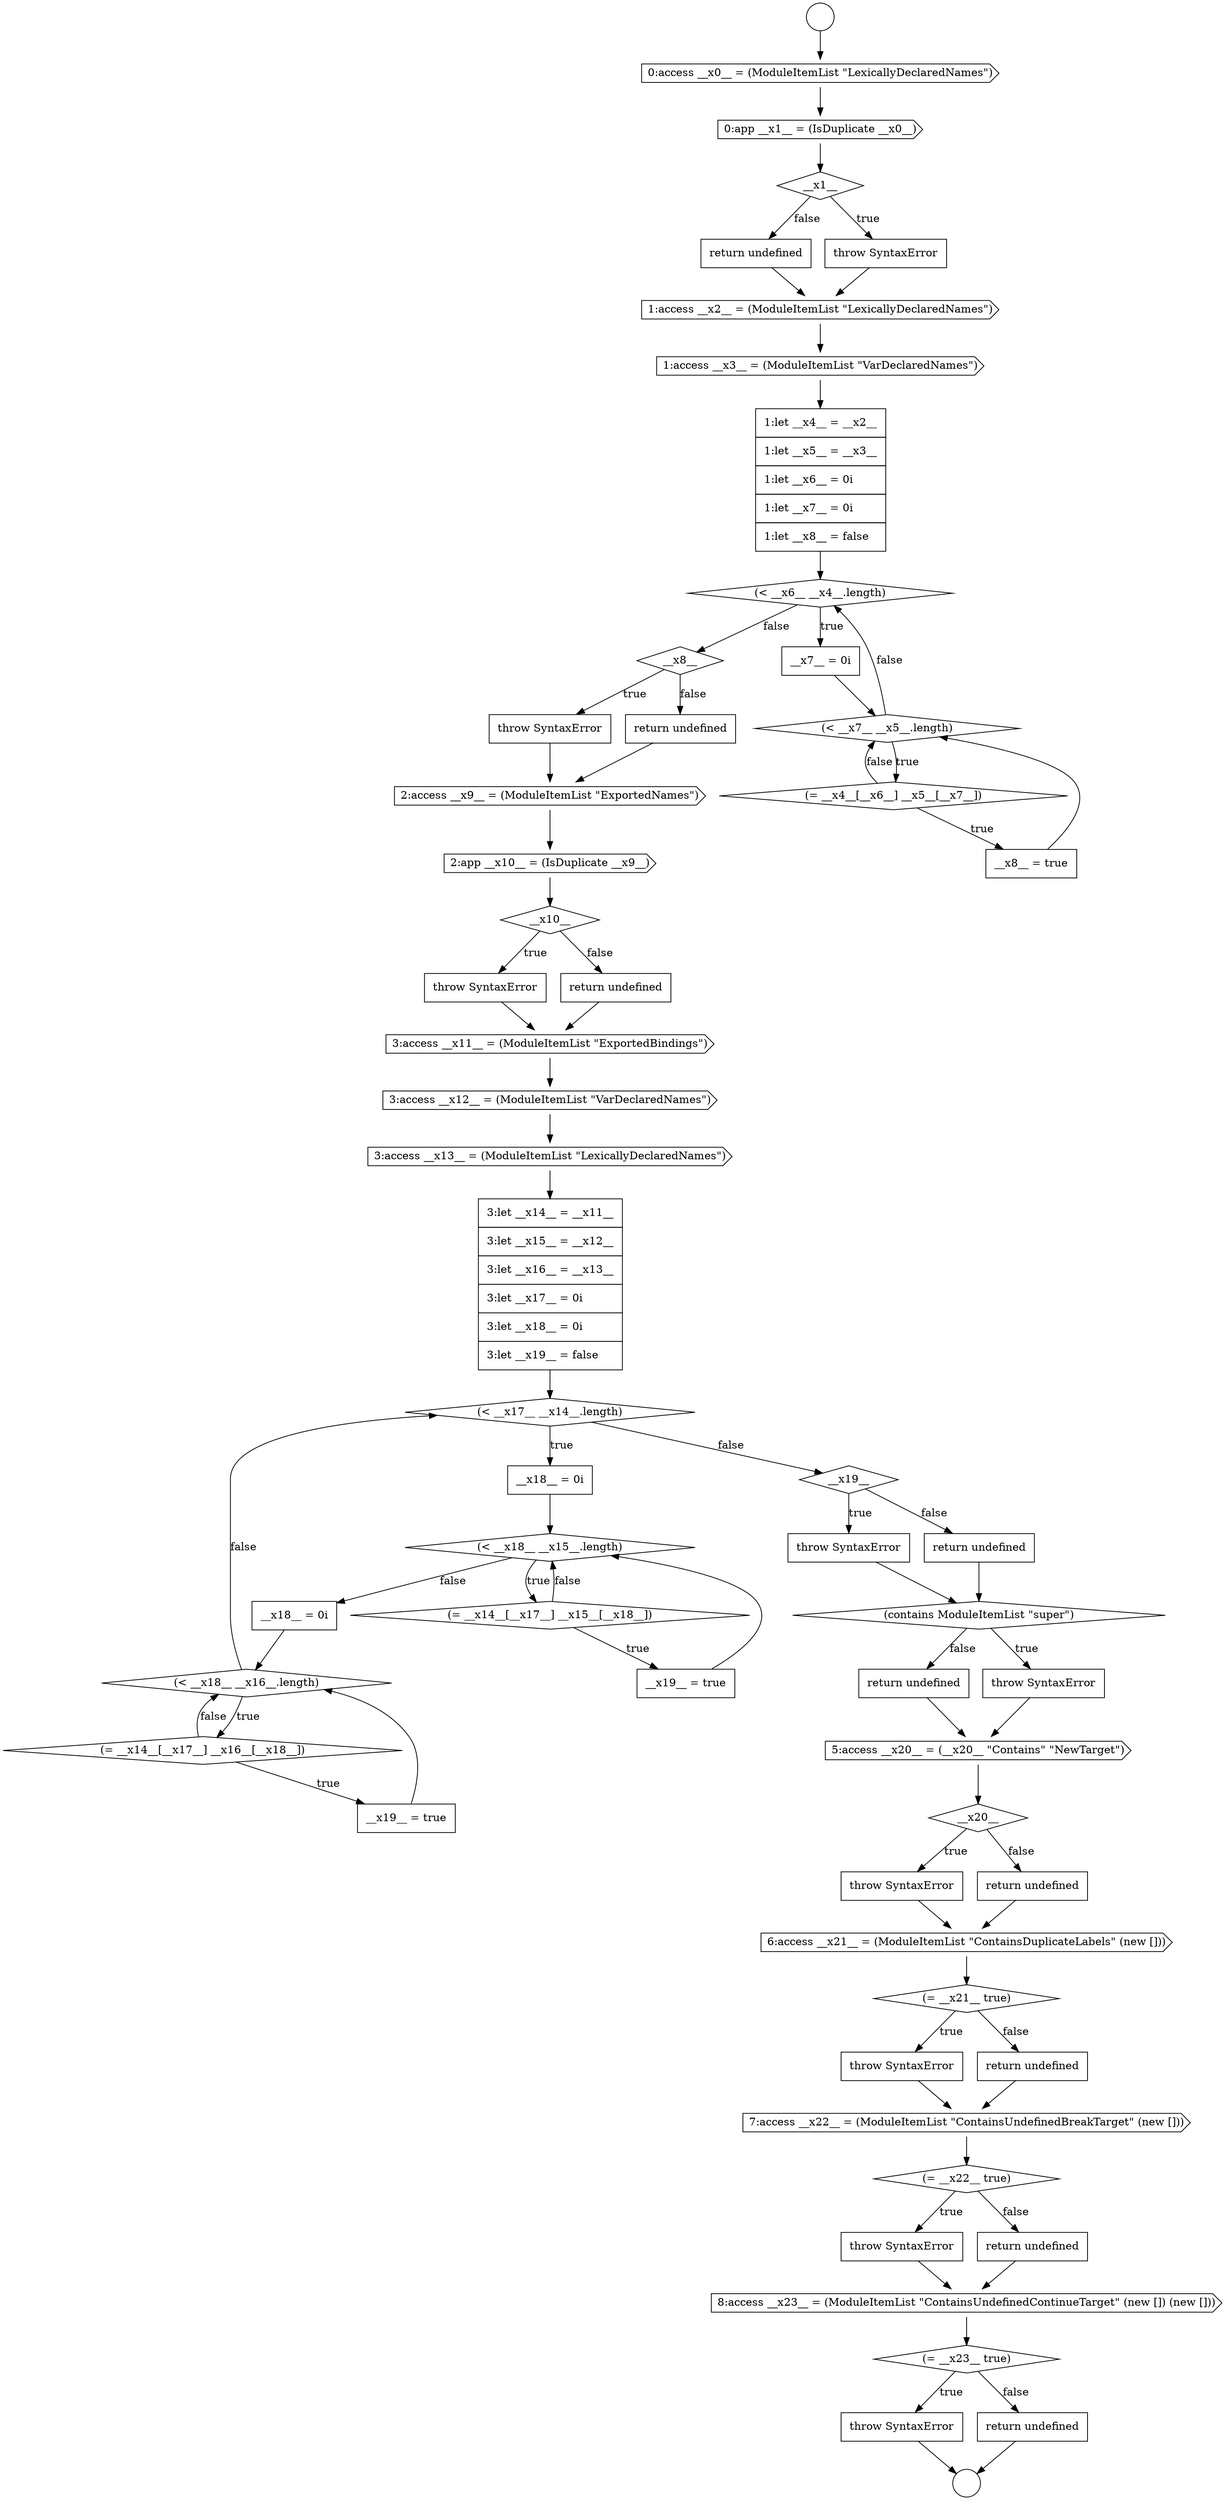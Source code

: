 digraph {
  node21124 [shape=none, margin=0, label=<<font color="black">
    <table border="0" cellborder="1" cellspacing="0" cellpadding="10">
      <tr><td align="left">throw SyntaxError</td></tr>
    </table>
  </font>> color="black" fillcolor="white" style=filled]
  node21128 [shape=diamond, label=<<font color="black">__x10__</font>> color="black" fillcolor="white" style=filled]
  node21132 [shape=cds, label=<<font color="black">3:access __x12__ = (ModuleItemList &quot;VarDeclaredNames&quot;)</font>> color="black" fillcolor="white" style=filled]
  node21118 [shape=diamond, label=<<font color="black">(&lt; __x6__ __x4__.length)</font>> color="black" fillcolor="white" style=filled]
  node21133 [shape=cds, label=<<font color="black">3:access __x13__ = (ModuleItemList &quot;LexicallyDeclaredNames&quot;)</font>> color="black" fillcolor="white" style=filled]
  node21138 [shape=diamond, label=<<font color="black">(= __x14__[__x17__] __x15__[__x18__])</font>> color="black" fillcolor="white" style=filled]
  node21154 [shape=cds, label=<<font color="black">6:access __x21__ = (ModuleItemList &quot;ContainsDuplicateLabels&quot; (new []))</font>> color="black" fillcolor="white" style=filled]
  node21134 [shape=none, margin=0, label=<<font color="black">
    <table border="0" cellborder="1" cellspacing="0" cellpadding="10">
      <tr><td align="left">3:let __x14__ = __x11__</td></tr>
      <tr><td align="left">3:let __x15__ = __x12__</td></tr>
      <tr><td align="left">3:let __x16__ = __x13__</td></tr>
      <tr><td align="left">3:let __x17__ = 0i</td></tr>
      <tr><td align="left">3:let __x18__ = 0i</td></tr>
      <tr><td align="left">3:let __x19__ = false</td></tr>
    </table>
  </font>> color="black" fillcolor="white" style=filled]
  node21145 [shape=none, margin=0, label=<<font color="black">
    <table border="0" cellborder="1" cellspacing="0" cellpadding="10">
      <tr><td align="left">throw SyntaxError</td></tr>
    </table>
  </font>> color="black" fillcolor="white" style=filled]
  node21164 [shape=none, margin=0, label=<<font color="black">
    <table border="0" cellborder="1" cellspacing="0" cellpadding="10">
      <tr><td align="left">throw SyntaxError</td></tr>
    </table>
  </font>> color="black" fillcolor="white" style=filled]
  node21136 [shape=none, margin=0, label=<<font color="black">
    <table border="0" cellborder="1" cellspacing="0" cellpadding="10">
      <tr><td align="left">__x18__ = 0i</td></tr>
    </table>
  </font>> color="black" fillcolor="white" style=filled]
  node21114 [shape=none, margin=0, label=<<font color="black">
    <table border="0" cellborder="1" cellspacing="0" cellpadding="10">
      <tr><td align="left">return undefined</td></tr>
    </table>
  </font>> color="black" fillcolor="white" style=filled]
  node21149 [shape=none, margin=0, label=<<font color="black">
    <table border="0" cellborder="1" cellspacing="0" cellpadding="10">
      <tr><td align="left">return undefined</td></tr>
    </table>
  </font>> color="black" fillcolor="white" style=filled]
  node21111 [shape=cds, label=<<font color="black">0:app __x1__ = (IsDuplicate __x0__)</font>> color="black" fillcolor="white" style=filled]
  node21139 [shape=none, margin=0, label=<<font color="black">
    <table border="0" cellborder="1" cellspacing="0" cellpadding="10">
      <tr><td align="left">__x19__ = true</td></tr>
    </table>
  </font>> color="black" fillcolor="white" style=filled]
  node21156 [shape=none, margin=0, label=<<font color="black">
    <table border="0" cellborder="1" cellspacing="0" cellpadding="10">
      <tr><td align="left">throw SyntaxError</td></tr>
    </table>
  </font>> color="black" fillcolor="white" style=filled]
  node21143 [shape=none, margin=0, label=<<font color="black">
    <table border="0" cellborder="1" cellspacing="0" cellpadding="10">
      <tr><td align="left">__x19__ = true</td></tr>
    </table>
  </font>> color="black" fillcolor="white" style=filled]
  node21160 [shape=none, margin=0, label=<<font color="black">
    <table border="0" cellborder="1" cellspacing="0" cellpadding="10">
      <tr><td align="left">throw SyntaxError</td></tr>
    </table>
  </font>> color="black" fillcolor="white" style=filled]
  node21110 [shape=cds, label=<<font color="black">0:access __x0__ = (ModuleItemList &quot;LexicallyDeclaredNames&quot;)</font>> color="black" fillcolor="white" style=filled]
  node21123 [shape=diamond, label=<<font color="black">__x8__</font>> color="black" fillcolor="white" style=filled]
  node21115 [shape=cds, label=<<font color="black">1:access __x2__ = (ModuleItemList &quot;LexicallyDeclaredNames&quot;)</font>> color="black" fillcolor="white" style=filled]
  node21150 [shape=cds, label=<<font color="black">5:access __x20__ = (__x20__ &quot;Contains&quot; &quot;NewTarget&quot;)</font>> color="black" fillcolor="white" style=filled]
  node21155 [shape=diamond, label=<<font color="black">(= __x21__ true)</font>> color="black" fillcolor="white" style=filled]
  node21127 [shape=cds, label=<<font color="black">2:app __x10__ = (IsDuplicate __x9__)</font>> color="black" fillcolor="white" style=filled]
  node21162 [shape=cds, label=<<font color="black">8:access __x23__ = (ModuleItemList &quot;ContainsUndefinedContinueTarget&quot; (new []) (new []))</font>> color="black" fillcolor="white" style=filled]
  node21119 [shape=none, margin=0, label=<<font color="black">
    <table border="0" cellborder="1" cellspacing="0" cellpadding="10">
      <tr><td align="left">__x7__ = 0i</td></tr>
    </table>
  </font>> color="black" fillcolor="white" style=filled]
  node21146 [shape=none, margin=0, label=<<font color="black">
    <table border="0" cellborder="1" cellspacing="0" cellpadding="10">
      <tr><td align="left">return undefined</td></tr>
    </table>
  </font>> color="black" fillcolor="white" style=filled]
  node21159 [shape=diamond, label=<<font color="black">(= __x22__ true)</font>> color="black" fillcolor="white" style=filled]
  node21165 [shape=none, margin=0, label=<<font color="black">
    <table border="0" cellborder="1" cellspacing="0" cellpadding="10">
      <tr><td align="left">return undefined</td></tr>
    </table>
  </font>> color="black" fillcolor="white" style=filled]
  node21142 [shape=diamond, label=<<font color="black">(= __x14__[__x17__] __x16__[__x18__])</font>> color="black" fillcolor="white" style=filled]
  node21116 [shape=cds, label=<<font color="black">1:access __x3__ = (ModuleItemList &quot;VarDeclaredNames&quot;)</font>> color="black" fillcolor="white" style=filled]
  node21151 [shape=diamond, label=<<font color="black">__x20__</font>> color="black" fillcolor="white" style=filled]
  node21122 [shape=none, margin=0, label=<<font color="black">
    <table border="0" cellborder="1" cellspacing="0" cellpadding="10">
      <tr><td align="left">__x8__ = true</td></tr>
    </table>
  </font>> color="black" fillcolor="white" style=filled]
  node21109 [shape=circle label=" " color="black" fillcolor="white" style=filled]
  node21161 [shape=none, margin=0, label=<<font color="black">
    <table border="0" cellborder="1" cellspacing="0" cellpadding="10">
      <tr><td align="left">return undefined</td></tr>
    </table>
  </font>> color="black" fillcolor="white" style=filled]
  node21129 [shape=none, margin=0, label=<<font color="black">
    <table border="0" cellborder="1" cellspacing="0" cellpadding="10">
      <tr><td align="left">throw SyntaxError</td></tr>
    </table>
  </font>> color="black" fillcolor="white" style=filled]
  node21141 [shape=diamond, label=<<font color="black">(&lt; __x18__ __x16__.length)</font>> color="black" fillcolor="white" style=filled]
  node21130 [shape=none, margin=0, label=<<font color="black">
    <table border="0" cellborder="1" cellspacing="0" cellpadding="10">
      <tr><td align="left">return undefined</td></tr>
    </table>
  </font>> color="black" fillcolor="white" style=filled]
  node21147 [shape=diamond, label=<<font color="black">(contains ModuleItemList &quot;super&quot;)</font>> color="black" fillcolor="white" style=filled]
  node21126 [shape=cds, label=<<font color="black">2:access __x9__ = (ModuleItemList &quot;ExportedNames&quot;)</font>> color="black" fillcolor="white" style=filled]
  node21163 [shape=diamond, label=<<font color="black">(= __x23__ true)</font>> color="black" fillcolor="white" style=filled]
  node21137 [shape=diamond, label=<<font color="black">(&lt; __x18__ __x15__.length)</font>> color="black" fillcolor="white" style=filled]
  node21158 [shape=cds, label=<<font color="black">7:access __x22__ = (ModuleItemList &quot;ContainsUndefinedBreakTarget&quot; (new []))</font>> color="black" fillcolor="white" style=filled]
  node21135 [shape=diamond, label=<<font color="black">(&lt; __x17__ __x14__.length)</font>> color="black" fillcolor="white" style=filled]
  node21152 [shape=none, margin=0, label=<<font color="black">
    <table border="0" cellborder="1" cellspacing="0" cellpadding="10">
      <tr><td align="left">throw SyntaxError</td></tr>
    </table>
  </font>> color="black" fillcolor="white" style=filled]
  node21120 [shape=diamond, label=<<font color="black">(&lt; __x7__ __x5__.length)</font>> color="black" fillcolor="white" style=filled]
  node21140 [shape=none, margin=0, label=<<font color="black">
    <table border="0" cellborder="1" cellspacing="0" cellpadding="10">
      <tr><td align="left">__x18__ = 0i</td></tr>
    </table>
  </font>> color="black" fillcolor="white" style=filled]
  node21157 [shape=none, margin=0, label=<<font color="black">
    <table border="0" cellborder="1" cellspacing="0" cellpadding="10">
      <tr><td align="left">return undefined</td></tr>
    </table>
  </font>> color="black" fillcolor="white" style=filled]
  node21108 [shape=circle label=" " color="black" fillcolor="white" style=filled]
  node21125 [shape=none, margin=0, label=<<font color="black">
    <table border="0" cellborder="1" cellspacing="0" cellpadding="10">
      <tr><td align="left">return undefined</td></tr>
    </table>
  </font>> color="black" fillcolor="white" style=filled]
  node21144 [shape=diamond, label=<<font color="black">__x19__</font>> color="black" fillcolor="white" style=filled]
  node21117 [shape=none, margin=0, label=<<font color="black">
    <table border="0" cellborder="1" cellspacing="0" cellpadding="10">
      <tr><td align="left">1:let __x4__ = __x2__</td></tr>
      <tr><td align="left">1:let __x5__ = __x3__</td></tr>
      <tr><td align="left">1:let __x6__ = 0i</td></tr>
      <tr><td align="left">1:let __x7__ = 0i</td></tr>
      <tr><td align="left">1:let __x8__ = false</td></tr>
    </table>
  </font>> color="black" fillcolor="white" style=filled]
  node21112 [shape=diamond, label=<<font color="black">__x1__</font>> color="black" fillcolor="white" style=filled]
  node21121 [shape=diamond, label=<<font color="black">(= __x4__[__x6__] __x5__[__x7__])</font>> color="black" fillcolor="white" style=filled]
  node21131 [shape=cds, label=<<font color="black">3:access __x11__ = (ModuleItemList &quot;ExportedBindings&quot;)</font>> color="black" fillcolor="white" style=filled]
  node21148 [shape=none, margin=0, label=<<font color="black">
    <table border="0" cellborder="1" cellspacing="0" cellpadding="10">
      <tr><td align="left">throw SyntaxError</td></tr>
    </table>
  </font>> color="black" fillcolor="white" style=filled]
  node21113 [shape=none, margin=0, label=<<font color="black">
    <table border="0" cellborder="1" cellspacing="0" cellpadding="10">
      <tr><td align="left">throw SyntaxError</td></tr>
    </table>
  </font>> color="black" fillcolor="white" style=filled]
  node21153 [shape=none, margin=0, label=<<font color="black">
    <table border="0" cellborder="1" cellspacing="0" cellpadding="10">
      <tr><td align="left">return undefined</td></tr>
    </table>
  </font>> color="black" fillcolor="white" style=filled]
  node21131 -> node21132 [ color="black"]
  node21149 -> node21150 [ color="black"]
  node21135 -> node21136 [label=<<font color="black">true</font>> color="black"]
  node21135 -> node21144 [label=<<font color="black">false</font>> color="black"]
  node21129 -> node21131 [ color="black"]
  node21111 -> node21112 [ color="black"]
  node21148 -> node21150 [ color="black"]
  node21162 -> node21163 [ color="black"]
  node21161 -> node21162 [ color="black"]
  node21124 -> node21126 [ color="black"]
  node21156 -> node21158 [ color="black"]
  node21152 -> node21154 [ color="black"]
  node21115 -> node21116 [ color="black"]
  node21165 -> node21109 [ color="black"]
  node21117 -> node21118 [ color="black"]
  node21138 -> node21139 [label=<<font color="black">true</font>> color="black"]
  node21138 -> node21137 [label=<<font color="black">false</font>> color="black"]
  node21108 -> node21110 [ color="black"]
  node21144 -> node21145 [label=<<font color="black">true</font>> color="black"]
  node21144 -> node21146 [label=<<font color="black">false</font>> color="black"]
  node21134 -> node21135 [ color="black"]
  node21126 -> node21127 [ color="black"]
  node21120 -> node21121 [label=<<font color="black">true</font>> color="black"]
  node21120 -> node21118 [label=<<font color="black">false</font>> color="black"]
  node21116 -> node21117 [ color="black"]
  node21141 -> node21142 [label=<<font color="black">true</font>> color="black"]
  node21141 -> node21135 [label=<<font color="black">false</font>> color="black"]
  node21132 -> node21133 [ color="black"]
  node21142 -> node21143 [label=<<font color="black">true</font>> color="black"]
  node21142 -> node21141 [label=<<font color="black">false</font>> color="black"]
  node21113 -> node21115 [ color="black"]
  node21118 -> node21119 [label=<<font color="black">true</font>> color="black"]
  node21118 -> node21123 [label=<<font color="black">false</font>> color="black"]
  node21114 -> node21115 [ color="black"]
  node21122 -> node21120 [ color="black"]
  node21127 -> node21128 [ color="black"]
  node21112 -> node21113 [label=<<font color="black">true</font>> color="black"]
  node21112 -> node21114 [label=<<font color="black">false</font>> color="black"]
  node21164 -> node21109 [ color="black"]
  node21133 -> node21134 [ color="black"]
  node21145 -> node21147 [ color="black"]
  node21137 -> node21138 [label=<<font color="black">true</font>> color="black"]
  node21137 -> node21140 [label=<<font color="black">false</font>> color="black"]
  node21158 -> node21159 [ color="black"]
  node21159 -> node21160 [label=<<font color="black">true</font>> color="black"]
  node21159 -> node21161 [label=<<font color="black">false</font>> color="black"]
  node21130 -> node21131 [ color="black"]
  node21119 -> node21120 [ color="black"]
  node21151 -> node21152 [label=<<font color="black">true</font>> color="black"]
  node21151 -> node21153 [label=<<font color="black">false</font>> color="black"]
  node21123 -> node21124 [label=<<font color="black">true</font>> color="black"]
  node21123 -> node21125 [label=<<font color="black">false</font>> color="black"]
  node21139 -> node21137 [ color="black"]
  node21136 -> node21137 [ color="black"]
  node21154 -> node21155 [ color="black"]
  node21121 -> node21122 [label=<<font color="black">true</font>> color="black"]
  node21121 -> node21120 [label=<<font color="black">false</font>> color="black"]
  node21146 -> node21147 [ color="black"]
  node21150 -> node21151 [ color="black"]
  node21147 -> node21148 [label=<<font color="black">true</font>> color="black"]
  node21147 -> node21149 [label=<<font color="black">false</font>> color="black"]
  node21157 -> node21158 [ color="black"]
  node21163 -> node21164 [label=<<font color="black">true</font>> color="black"]
  node21163 -> node21165 [label=<<font color="black">false</font>> color="black"]
  node21155 -> node21156 [label=<<font color="black">true</font>> color="black"]
  node21155 -> node21157 [label=<<font color="black">false</font>> color="black"]
  node21125 -> node21126 [ color="black"]
  node21160 -> node21162 [ color="black"]
  node21128 -> node21129 [label=<<font color="black">true</font>> color="black"]
  node21128 -> node21130 [label=<<font color="black">false</font>> color="black"]
  node21153 -> node21154 [ color="black"]
  node21143 -> node21141 [ color="black"]
  node21110 -> node21111 [ color="black"]
  node21140 -> node21141 [ color="black"]
}
